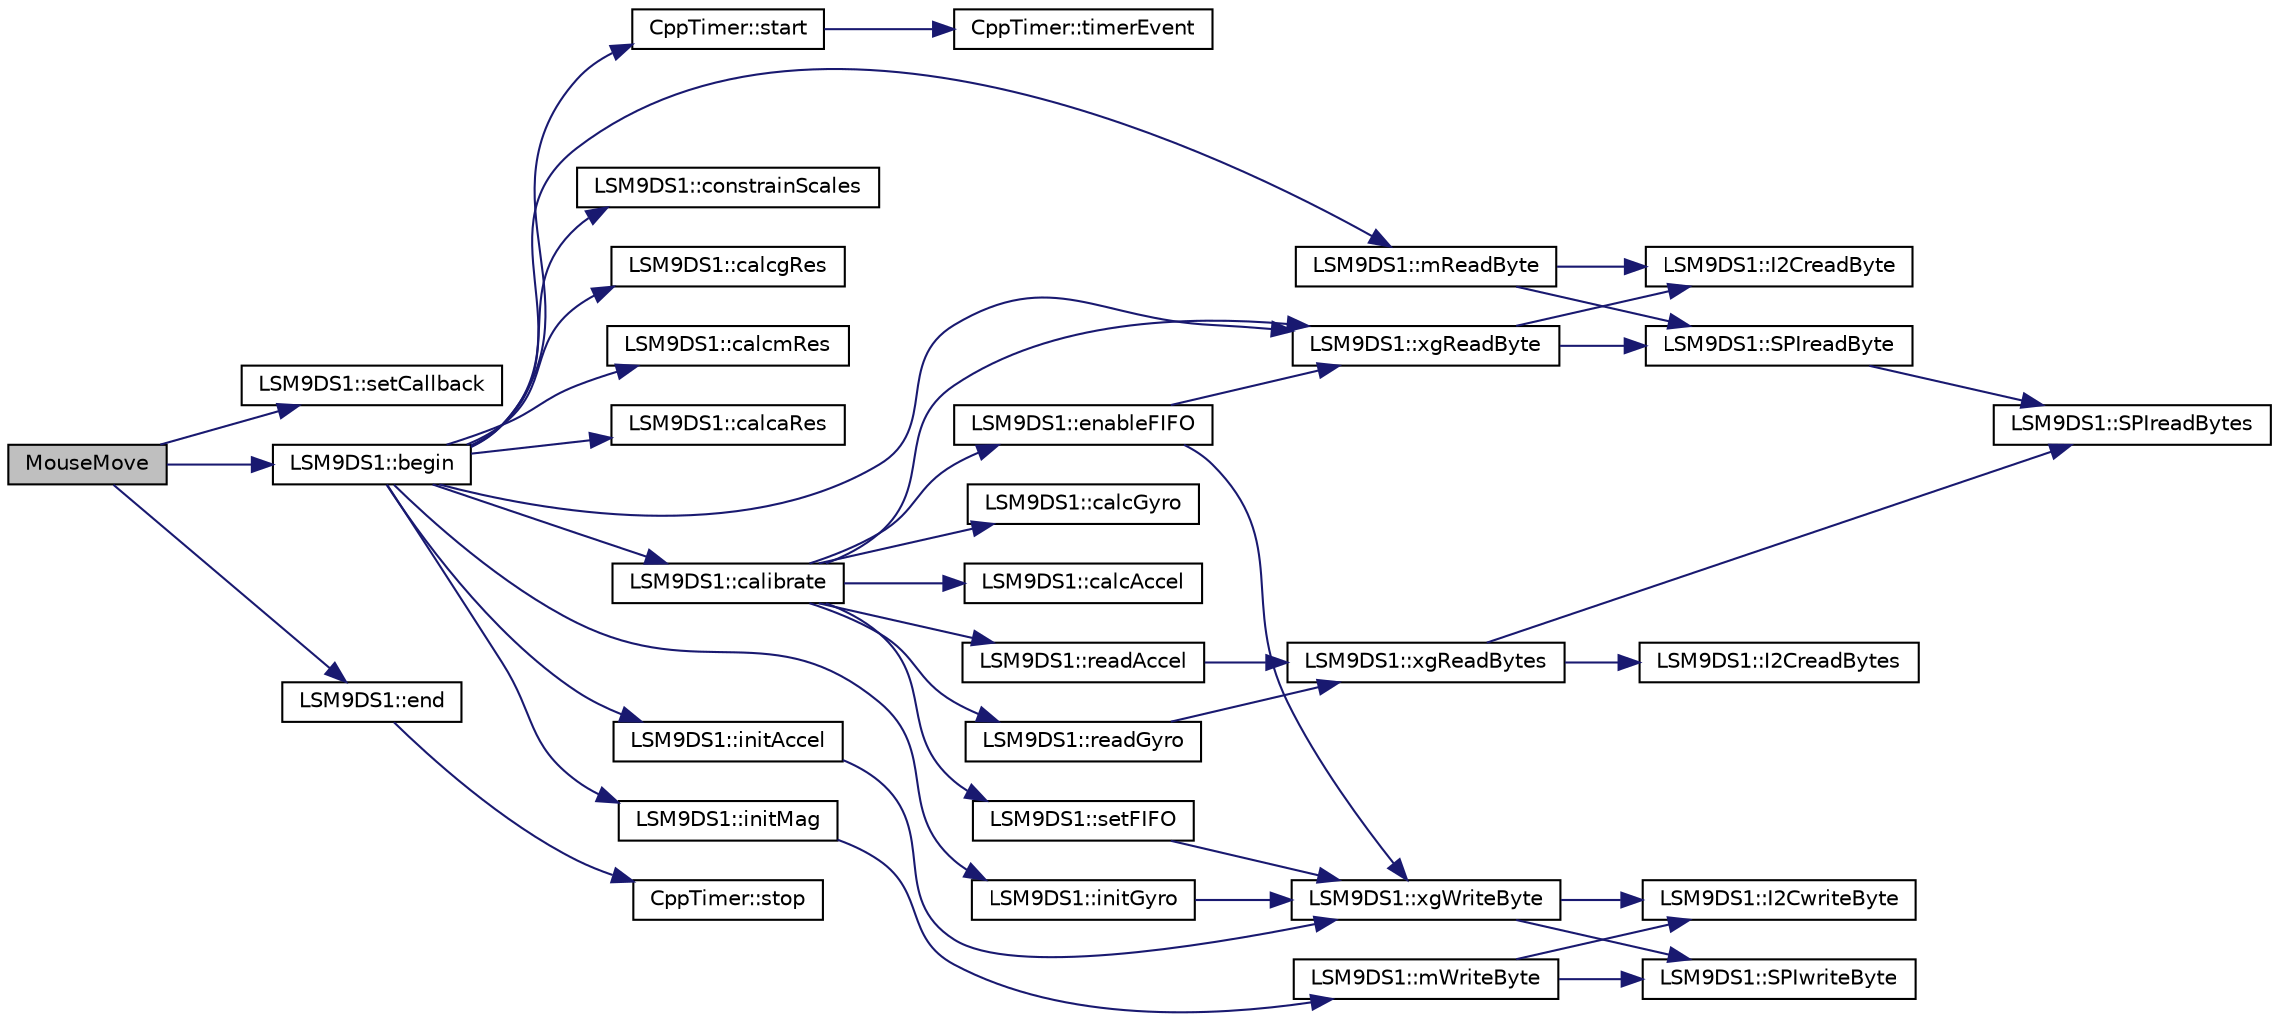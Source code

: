 digraph "MouseMove"
{
  edge [fontname="Helvetica",fontsize="10",labelfontname="Helvetica",labelfontsize="10"];
  node [fontname="Helvetica",fontsize="10",shape=record];
  rankdir="LR";
  Node40 [label="MouseMove",height=0.2,width=0.4,color="black", fillcolor="grey75", style="filled", fontcolor="black"];
  Node40 -> Node41 [color="midnightblue",fontsize="10",style="solid"];
  Node41 [label="LSM9DS1::setCallback",height=0.2,width=0.4,color="black", fillcolor="white", style="filled",URL="$classLSM9DS1.html#a3102ea02c253af39e3b43ee55b94d716",tooltip="Sets a callback. "];
  Node40 -> Node42 [color="midnightblue",fontsize="10",style="solid"];
  Node42 [label="LSM9DS1::begin",height=0.2,width=0.4,color="black", fillcolor="white", style="filled",URL="$classLSM9DS1.html#a8728e560c76bd120b3711af15a6ecbd6",tooltip="Initializes the gyro, accelerometer and magnetometer. "];
  Node42 -> Node43 [color="midnightblue",fontsize="10",style="solid"];
  Node43 [label="LSM9DS1::constrainScales",height=0.2,width=0.4,color="black", fillcolor="white", style="filled",URL="$classLSM9DS1.html#a5aadcd09cf9157de817c359e49304ca7",tooltip="Constrains scales. "];
  Node42 -> Node44 [color="midnightblue",fontsize="10",style="solid"];
  Node44 [label="LSM9DS1::calcgRes",height=0.2,width=0.4,color="black", fillcolor="white", style="filled",URL="$classLSM9DS1.html#a303e0dd33e000579dc3917aecedb6e63",tooltip="Calculates the resolution of the gyroscope. "];
  Node42 -> Node45 [color="midnightblue",fontsize="10",style="solid"];
  Node45 [label="LSM9DS1::calcmRes",height=0.2,width=0.4,color="black", fillcolor="white", style="filled",URL="$classLSM9DS1.html#a830dfc95c7e2d8524720d78357b053cb",tooltip="Calculates the resolution of the magnetometer. "];
  Node42 -> Node46 [color="midnightblue",fontsize="10",style="solid"];
  Node46 [label="LSM9DS1::calcaRes",height=0.2,width=0.4,color="black", fillcolor="white", style="filled",URL="$classLSM9DS1.html#a31597c9ae6c5a7de64a50cbbbcd24297",tooltip="Calculates the resolution of the accelerometer. "];
  Node42 -> Node47 [color="midnightblue",fontsize="10",style="solid"];
  Node47 [label="LSM9DS1::mReadByte",height=0.2,width=0.4,color="black", fillcolor="white", style="filled",URL="$classLSM9DS1.html#ae4e470321567e4f93fc09f4cc6cd9efa",tooltip="Reads a byte from a specified gyroscope register. "];
  Node47 -> Node48 [color="midnightblue",fontsize="10",style="solid"];
  Node48 [label="LSM9DS1::I2CreadByte",height=0.2,width=0.4,color="black", fillcolor="white", style="filled",URL="$classLSM9DS1.html#a7fc046d4b335494331905fdeb5c81c9e",tooltip="Reads a single byte from a register over I2C. "];
  Node47 -> Node49 [color="midnightblue",fontsize="10",style="solid"];
  Node49 [label="LSM9DS1::SPIreadByte",height=0.2,width=0.4,color="black", fillcolor="white", style="filled",URL="$classLSM9DS1.html#a6f0f50bb5e9b702d5a19c7441a3f9d8b",tooltip="Reads a single byte from a register over SPI. "];
  Node49 -> Node50 [color="midnightblue",fontsize="10",style="solid"];
  Node50 [label="LSM9DS1::SPIreadBytes",height=0.2,width=0.4,color="black", fillcolor="white", style="filled",URL="$classLSM9DS1.html#a26c0f164454eba84e6486033b7061d11",tooltip="Initializes the SPI hardware. "];
  Node42 -> Node51 [color="midnightblue",fontsize="10",style="solid"];
  Node51 [label="LSM9DS1::xgReadByte",height=0.2,width=0.4,color="black", fillcolor="white", style="filled",URL="$classLSM9DS1.html#af7f9789df6f0178764c815a3380c202a",tooltip="Reads a byte from a register in the accel/mag sensor. "];
  Node51 -> Node48 [color="midnightblue",fontsize="10",style="solid"];
  Node51 -> Node49 [color="midnightblue",fontsize="10",style="solid"];
  Node42 -> Node52 [color="midnightblue",fontsize="10",style="solid"];
  Node52 [label="LSM9DS1::initGyro",height=0.2,width=0.4,color="black", fillcolor="white", style="filled",URL="$classLSM9DS1.html#a66a7b02acb28964ffc9362f25988e270",tooltip="Sets up the gyroscope to begin reading. "];
  Node52 -> Node53 [color="midnightblue",fontsize="10",style="solid"];
  Node53 [label="LSM9DS1::xgWriteByte",height=0.2,width=0.4,color="black", fillcolor="white", style="filled",URL="$classLSM9DS1.html#a263eed4b52ad087a1195755c6ba49e62",tooltip="Writes a byte to a register in the accel/mag sensor. "];
  Node53 -> Node54 [color="midnightblue",fontsize="10",style="solid"];
  Node54 [label="LSM9DS1::I2CwriteByte",height=0.2,width=0.4,color="black", fillcolor="white", style="filled",URL="$classLSM9DS1.html#a8e66108a002cc15ec4c0db0a608d20c6",tooltip="Writes a byte out of I2C to a register in the device. "];
  Node53 -> Node55 [color="midnightblue",fontsize="10",style="solid"];
  Node55 [label="LSM9DS1::SPIwriteByte",height=0.2,width=0.4,color="black", fillcolor="white", style="filled",URL="$classLSM9DS1.html#a83321c9d6ec50f6b9944907d2be482cd",tooltip="Writes a byte out of SPI to a register in the device. "];
  Node42 -> Node56 [color="midnightblue",fontsize="10",style="solid"];
  Node56 [label="LSM9DS1::initAccel",height=0.2,width=0.4,color="black", fillcolor="white", style="filled",URL="$classLSM9DS1.html#a143ff5abf4f7ba8e1c42325859106f84",tooltip="Sets up the accelerometer to begin reading. "];
  Node56 -> Node53 [color="midnightblue",fontsize="10",style="solid"];
  Node42 -> Node57 [color="midnightblue",fontsize="10",style="solid"];
  Node57 [label="LSM9DS1::initMag",height=0.2,width=0.4,color="black", fillcolor="white", style="filled",URL="$classLSM9DS1.html#a492aa6edcf891f273d932636e3cc470d",tooltip="Sets up the magnetometer to begin reading. "];
  Node57 -> Node58 [color="midnightblue",fontsize="10",style="solid"];
  Node58 [label="LSM9DS1::mWriteByte",height=0.2,width=0.4,color="black", fillcolor="white", style="filled",URL="$classLSM9DS1.html#afc171c924102c97fa1d88fa7f48bd167",tooltip="Writes a byte to a register in the gyroscope. "];
  Node58 -> Node54 [color="midnightblue",fontsize="10",style="solid"];
  Node58 -> Node55 [color="midnightblue",fontsize="10",style="solid"];
  Node42 -> Node59 [color="midnightblue",fontsize="10",style="solid"];
  Node59 [label="LSM9DS1::calibrate",height=0.2,width=0.4,color="black", fillcolor="white", style="filled",URL="$classLSM9DS1.html#a97939cb15fcb7e33abcd6d3a9230d943",tooltip="Calibrates the sensor data. "];
  Node59 -> Node60 [color="midnightblue",fontsize="10",style="solid"];
  Node60 [label="LSM9DS1::enableFIFO",height=0.2,width=0.4,color="black", fillcolor="white", style="filled",URL="$classLSM9DS1.html#a5f01141131318697838f15d7e5d10f2c",tooltip="Enables or disables the FIFO. "];
  Node60 -> Node51 [color="midnightblue",fontsize="10",style="solid"];
  Node60 -> Node53 [color="midnightblue",fontsize="10",style="solid"];
  Node59 -> Node61 [color="midnightblue",fontsize="10",style="solid"];
  Node61 [label="LSM9DS1::setFIFO",height=0.2,width=0.4,color="black", fillcolor="white", style="filled",URL="$classLSM9DS1.html#a0ec4a93a34545af1acc336bae9b360f1",tooltip="Configures FIFO mode and Threshold. "];
  Node61 -> Node53 [color="midnightblue",fontsize="10",style="solid"];
  Node59 -> Node51 [color="midnightblue",fontsize="10",style="solid"];
  Node59 -> Node62 [color="midnightblue",fontsize="10",style="solid"];
  Node62 [label="LSM9DS1::readGyro",height=0.2,width=0.4,color="black", fillcolor="white", style="filled",URL="$classLSM9DS1.html#a56e9710cb538a4c7f7ab94c2ca256ce9",tooltip="Reads the gyroscope output registers. "];
  Node62 -> Node63 [color="midnightblue",fontsize="10",style="solid"];
  Node63 [label="LSM9DS1::xgReadBytes",height=0.2,width=0.4,color="black", fillcolor="white", style="filled",URL="$classLSM9DS1.html#ae0a9cbfd74b1f4676f091c2d8e491d77",tooltip="Reads a number of bytes – beginning at an address and incrementing from there – from the accelero..."];
  Node63 -> Node64 [color="midnightblue",fontsize="10",style="solid"];
  Node64 [label="LSM9DS1::I2CreadBytes",height=0.2,width=0.4,color="black", fillcolor="white", style="filled",URL="$classLSM9DS1.html#adfc9a22290daddd7787e8023fa8f12cc",tooltip="Reads a series of bytes, starting at a register via SPI. "];
  Node63 -> Node50 [color="midnightblue",fontsize="10",style="solid"];
  Node59 -> Node65 [color="midnightblue",fontsize="10",style="solid"];
  Node65 [label="LSM9DS1::readAccel",height=0.2,width=0.4,color="black", fillcolor="white", style="filled",URL="$classLSM9DS1.html#a9953684a1ff652a7d3a4d91e72bccaa1",tooltip="Reads the accelerometer output registers. "];
  Node65 -> Node63 [color="midnightblue",fontsize="10",style="solid"];
  Node59 -> Node66 [color="midnightblue",fontsize="10",style="solid"];
  Node66 [label="LSM9DS1::calcGyro",height=0.2,width=0.4,color="black", fillcolor="white", style="filled",URL="$classLSM9DS1.html#a76707323565bc4170ea8e27a932c95e4",tooltip="Converts from RAW signed 16-bit value to degrees per second. "];
  Node59 -> Node67 [color="midnightblue",fontsize="10",style="solid"];
  Node67 [label="LSM9DS1::calcAccel",height=0.2,width=0.4,color="black", fillcolor="white", style="filled",URL="$classLSM9DS1.html#a54e2a7888b67b47cf0dd986c5b91a3c5",tooltip="Converts from RAW signed 16-bit value to gravity (g&#39;s). "];
  Node42 -> Node68 [color="midnightblue",fontsize="10",style="solid"];
  Node68 [label="CppTimer::start",height=0.2,width=0.4,color="black", fillcolor="white", style="filled",URL="$classCppTimer.html#a8d284721892e8e2665433f17045143e8",tooltip="Starts the timer. "];
  Node68 -> Node69 [color="midnightblue",fontsize="10",style="solid"];
  Node69 [label="CppTimer::timerEvent",height=0.2,width=0.4,color="black", fillcolor="white", style="filled",URL="$classCppTimer.html#ac2665403595b6aee5f581d0ebfeb886c",tooltip="The timerevent. "];
  Node40 -> Node70 [color="midnightblue",fontsize="10",style="solid"];
  Node70 [label="LSM9DS1::end",height=0.2,width=0.4,color="black", fillcolor="white", style="filled",URL="$classLSM9DS1.html#ae1948644d70a0356f3da4949023afb31",tooltip="Ends a possible thread in the background. "];
  Node70 -> Node71 [color="midnightblue",fontsize="10",style="solid"];
  Node71 [label="CppTimer::stop",height=0.2,width=0.4,color="black", fillcolor="white", style="filled",URL="$classCppTimer.html#a4bb95ddee98a536d0818b8f6096bf7e7",tooltip="Stops and deletes the timer. "];
}

